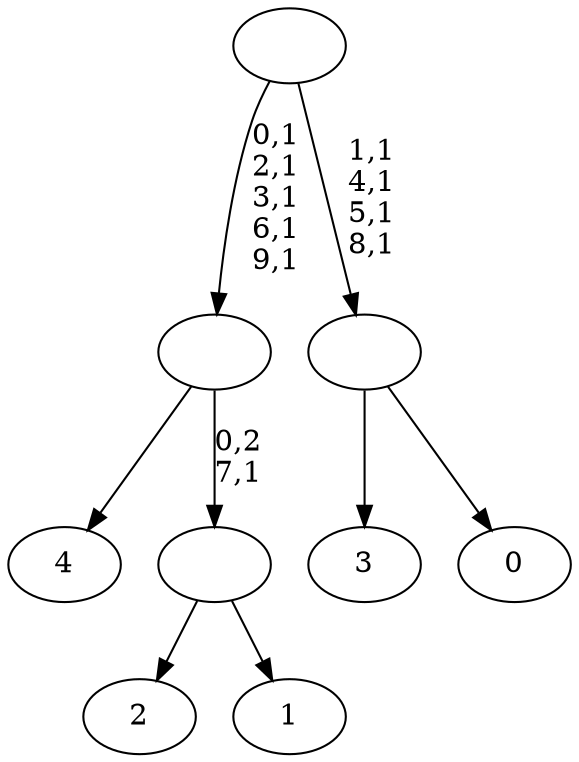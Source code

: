 digraph T {
	15 [label="4"]
	14 [label="3"]
	13 [label="2"]
	12 [label="1"]
	11 [label=""]
	10 [label=""]
	5 [label="0"]
	4 [label=""]
	0 [label=""]
	11 -> 13 [label=""]
	11 -> 12 [label=""]
	10 -> 15 [label=""]
	10 -> 11 [label="0,2\n7,1"]
	4 -> 14 [label=""]
	4 -> 5 [label=""]
	0 -> 4 [label="1,1\n4,1\n5,1\n8,1"]
	0 -> 10 [label="0,1\n2,1\n3,1\n6,1\n9,1"]
}
